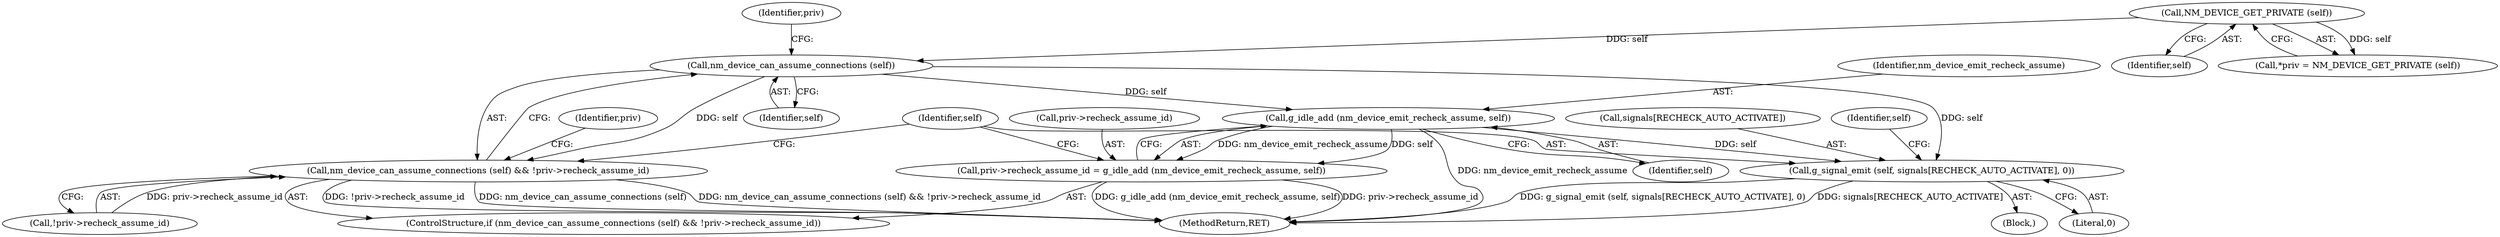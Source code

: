 digraph "0_NetworkManager_d5fc88e573fa58b93034b04d35a2454f5d28cad9@API" {
"1003334" [label="(Call,nm_device_can_assume_connections (self))"];
"1003330" [label="(Call,NM_DEVICE_GET_PRIVATE (self))"];
"1003333" [label="(Call,nm_device_can_assume_connections (self) && !priv->recheck_assume_id)"];
"1003344" [label="(Call,g_idle_add (nm_device_emit_recheck_assume, self))"];
"1003340" [label="(Call,priv->recheck_assume_id = g_idle_add (nm_device_emit_recheck_assume, self))"];
"1003348" [label="(Call,g_signal_emit (self, signals[RECHECK_AUTO_ACTIVATE], 0))"];
"1003350" [label="(Call,signals[RECHECK_AUTO_ACTIVATE])"];
"1003342" [label="(Identifier,priv)"];
"1003348" [label="(Call,g_signal_emit (self, signals[RECHECK_AUTO_ACTIVATE], 0))"];
"1003336" [label="(Call,!priv->recheck_assume_id)"];
"1003345" [label="(Identifier,nm_device_emit_recheck_assume)"];
"1003338" [label="(Identifier,priv)"];
"1003341" [label="(Call,priv->recheck_assume_id)"];
"1003331" [label="(Identifier,self)"];
"1003346" [label="(Identifier,self)"];
"1003330" [label="(Call,NM_DEVICE_GET_PRIVATE (self))"];
"1003332" [label="(ControlStructure,if (nm_device_can_assume_connections (self) && !priv->recheck_assume_id))"];
"1003347" [label="(Block,)"];
"1003328" [label="(Call,*priv = NM_DEVICE_GET_PRIVATE (self))"];
"1003333" [label="(Call,nm_device_can_assume_connections (self) && !priv->recheck_assume_id)"];
"1003344" [label="(Call,g_idle_add (nm_device_emit_recheck_assume, self))"];
"1003349" [label="(Identifier,self)"];
"1003353" [label="(Literal,0)"];
"1007368" [label="(MethodReturn,RET)"];
"1003335" [label="(Identifier,self)"];
"1003340" [label="(Call,priv->recheck_assume_id = g_idle_add (nm_device_emit_recheck_assume, self))"];
"1003357" [label="(Identifier,self)"];
"1003334" [label="(Call,nm_device_can_assume_connections (self))"];
"1003334" -> "1003333"  [label="AST: "];
"1003334" -> "1003335"  [label="CFG: "];
"1003335" -> "1003334"  [label="AST: "];
"1003338" -> "1003334"  [label="CFG: "];
"1003333" -> "1003334"  [label="CFG: "];
"1003334" -> "1003333"  [label="DDG: self"];
"1003330" -> "1003334"  [label="DDG: self"];
"1003334" -> "1003344"  [label="DDG: self"];
"1003334" -> "1003348"  [label="DDG: self"];
"1003330" -> "1003328"  [label="AST: "];
"1003330" -> "1003331"  [label="CFG: "];
"1003331" -> "1003330"  [label="AST: "];
"1003328" -> "1003330"  [label="CFG: "];
"1003330" -> "1003328"  [label="DDG: self"];
"1003333" -> "1003332"  [label="AST: "];
"1003333" -> "1003336"  [label="CFG: "];
"1003336" -> "1003333"  [label="AST: "];
"1003342" -> "1003333"  [label="CFG: "];
"1003349" -> "1003333"  [label="CFG: "];
"1003333" -> "1007368"  [label="DDG: !priv->recheck_assume_id"];
"1003333" -> "1007368"  [label="DDG: nm_device_can_assume_connections (self)"];
"1003333" -> "1007368"  [label="DDG: nm_device_can_assume_connections (self) && !priv->recheck_assume_id"];
"1003336" -> "1003333"  [label="DDG: priv->recheck_assume_id"];
"1003344" -> "1003340"  [label="AST: "];
"1003344" -> "1003346"  [label="CFG: "];
"1003345" -> "1003344"  [label="AST: "];
"1003346" -> "1003344"  [label="AST: "];
"1003340" -> "1003344"  [label="CFG: "];
"1003344" -> "1007368"  [label="DDG: nm_device_emit_recheck_assume"];
"1003344" -> "1003340"  [label="DDG: nm_device_emit_recheck_assume"];
"1003344" -> "1003340"  [label="DDG: self"];
"1003344" -> "1003348"  [label="DDG: self"];
"1003340" -> "1003332"  [label="AST: "];
"1003341" -> "1003340"  [label="AST: "];
"1003349" -> "1003340"  [label="CFG: "];
"1003340" -> "1007368"  [label="DDG: g_idle_add (nm_device_emit_recheck_assume, self)"];
"1003340" -> "1007368"  [label="DDG: priv->recheck_assume_id"];
"1003348" -> "1003347"  [label="AST: "];
"1003348" -> "1003353"  [label="CFG: "];
"1003349" -> "1003348"  [label="AST: "];
"1003350" -> "1003348"  [label="AST: "];
"1003353" -> "1003348"  [label="AST: "];
"1003357" -> "1003348"  [label="CFG: "];
"1003348" -> "1007368"  [label="DDG: g_signal_emit (self, signals[RECHECK_AUTO_ACTIVATE], 0)"];
"1003348" -> "1007368"  [label="DDG: signals[RECHECK_AUTO_ACTIVATE]"];
}
